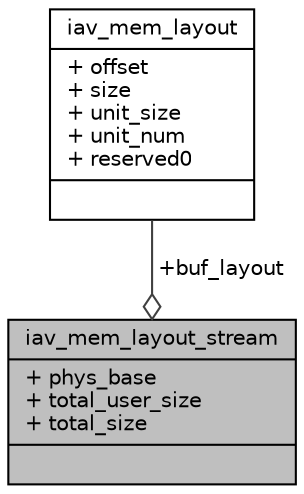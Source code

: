 digraph "iav_mem_layout_stream"
{
 // INTERACTIVE_SVG=YES
 // LATEX_PDF_SIZE
  bgcolor="transparent";
  edge [fontname="Helvetica",fontsize="10",labelfontname="Helvetica",labelfontsize="10"];
  node [fontname="Helvetica",fontsize="10",shape=record];
  Node1 [label="{iav_mem_layout_stream\n|+ phys_base\l+ total_user_size\l+ total_size\l|}",height=0.2,width=0.4,color="black", fillcolor="grey75", style="filled", fontcolor="black",tooltip=" "];
  Node2 -> Node1 [color="grey25",fontsize="10",style="solid",label=" +buf_layout" ,arrowhead="odiamond",fontname="Helvetica"];
  Node2 [label="{iav_mem_layout\n|+ offset\l+ size\l+ unit_size\l+ unit_num\l+ reserved0\l|}",height=0.2,width=0.4,color="black",URL="$df/d2e/structiav__mem__layout.html",tooltip=" "];
}
